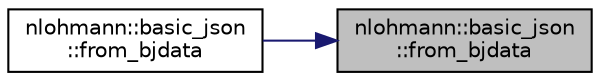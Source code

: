 digraph "nlohmann::basic_json::from_bjdata"
{
 // LATEX_PDF_SIZE
  edge [fontname="Helvetica",fontsize="10",labelfontname="Helvetica",labelfontsize="10"];
  node [fontname="Helvetica",fontsize="10",shape=record];
  rankdir="RL";
  Node1 [label="nlohmann::basic_json\l::from_bjdata",height=0.2,width=0.4,color="black", fillcolor="grey75", style="filled", fontcolor="black",tooltip="create a JSON value from an input in BJData format"];
  Node1 -> Node2 [dir="back",color="midnightblue",fontsize="10",style="solid",fontname="Helvetica"];
  Node2 [label="nlohmann::basic_json\l::from_bjdata",height=0.2,width=0.4,color="black", fillcolor="white", style="filled",URL="$classnlohmann_1_1basic__json.html#a0a12b21c993c57c160936b2581b7a5d7",tooltip=" "];
}
